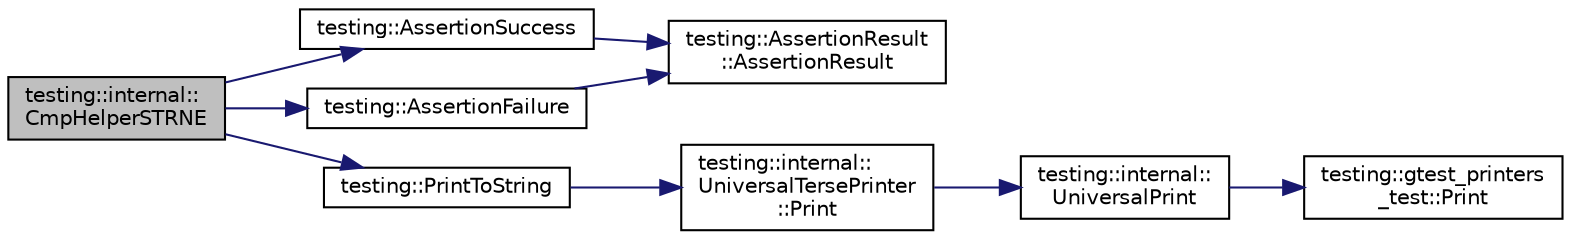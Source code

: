 digraph "testing::internal::CmpHelperSTRNE"
{
  edge [fontname="Helvetica",fontsize="10",labelfontname="Helvetica",labelfontsize="10"];
  node [fontname="Helvetica",fontsize="10",shape=record];
  rankdir="LR";
  Node467 [label="testing::internal::\lCmpHelperSTRNE",height=0.2,width=0.4,color="black", fillcolor="grey75", style="filled", fontcolor="black"];
  Node467 -> Node468 [color="midnightblue",fontsize="10",style="solid",fontname="Helvetica"];
  Node468 [label="testing::AssertionSuccess",height=0.2,width=0.4,color="black", fillcolor="white", style="filled",URL="$d0/d75/namespacetesting.html#ac1d0baedb17286c5c6c87bd1a45da8ac"];
  Node468 -> Node469 [color="midnightblue",fontsize="10",style="solid",fontname="Helvetica"];
  Node469 [label="testing::AssertionResult\l::AssertionResult",height=0.2,width=0.4,color="black", fillcolor="white", style="filled",URL="$d5/dec/classtesting_1_1_assertion_result.html#a27788116f03f90aec4daf592fd809ead"];
  Node467 -> Node470 [color="midnightblue",fontsize="10",style="solid",fontname="Helvetica"];
  Node470 [label="testing::AssertionFailure",height=0.2,width=0.4,color="black", fillcolor="white", style="filled",URL="$d0/d75/namespacetesting.html#a75cb789614cb1c28c34627a4a3c053df"];
  Node470 -> Node469 [color="midnightblue",fontsize="10",style="solid",fontname="Helvetica"];
  Node467 -> Node471 [color="midnightblue",fontsize="10",style="solid",fontname="Helvetica"];
  Node471 [label="testing::PrintToString",height=0.2,width=0.4,color="black", fillcolor="white", style="filled",URL="$d0/d75/namespacetesting.html#aa5717bb1144edd1d262d310ba70c82ed"];
  Node471 -> Node472 [color="midnightblue",fontsize="10",style="solid",fontname="Helvetica"];
  Node472 [label="testing::internal::\lUniversalTersePrinter\l::Print",height=0.2,width=0.4,color="black", fillcolor="white", style="filled",URL="$d6/d8f/classtesting_1_1internal_1_1_universal_terse_printer.html#a042249cdb42fdb77588c9ad54ea7ed54"];
  Node472 -> Node473 [color="midnightblue",fontsize="10",style="solid",fontname="Helvetica"];
  Node473 [label="testing::internal::\lUniversalPrint",height=0.2,width=0.4,color="black", fillcolor="white", style="filled",URL="$d0/da7/namespacetesting_1_1internal.html#a30708fa2bacf11895b03bdb21eb72309"];
  Node473 -> Node474 [color="midnightblue",fontsize="10",style="solid",fontname="Helvetica"];
  Node474 [label="testing::gtest_printers\l_test::Print",height=0.2,width=0.4,color="black", fillcolor="white", style="filled",URL="$dd/d01/namespacetesting_1_1gtest__printers__test.html#ab1fefdb330a473343afa3cc6d46a65f6"];
}
